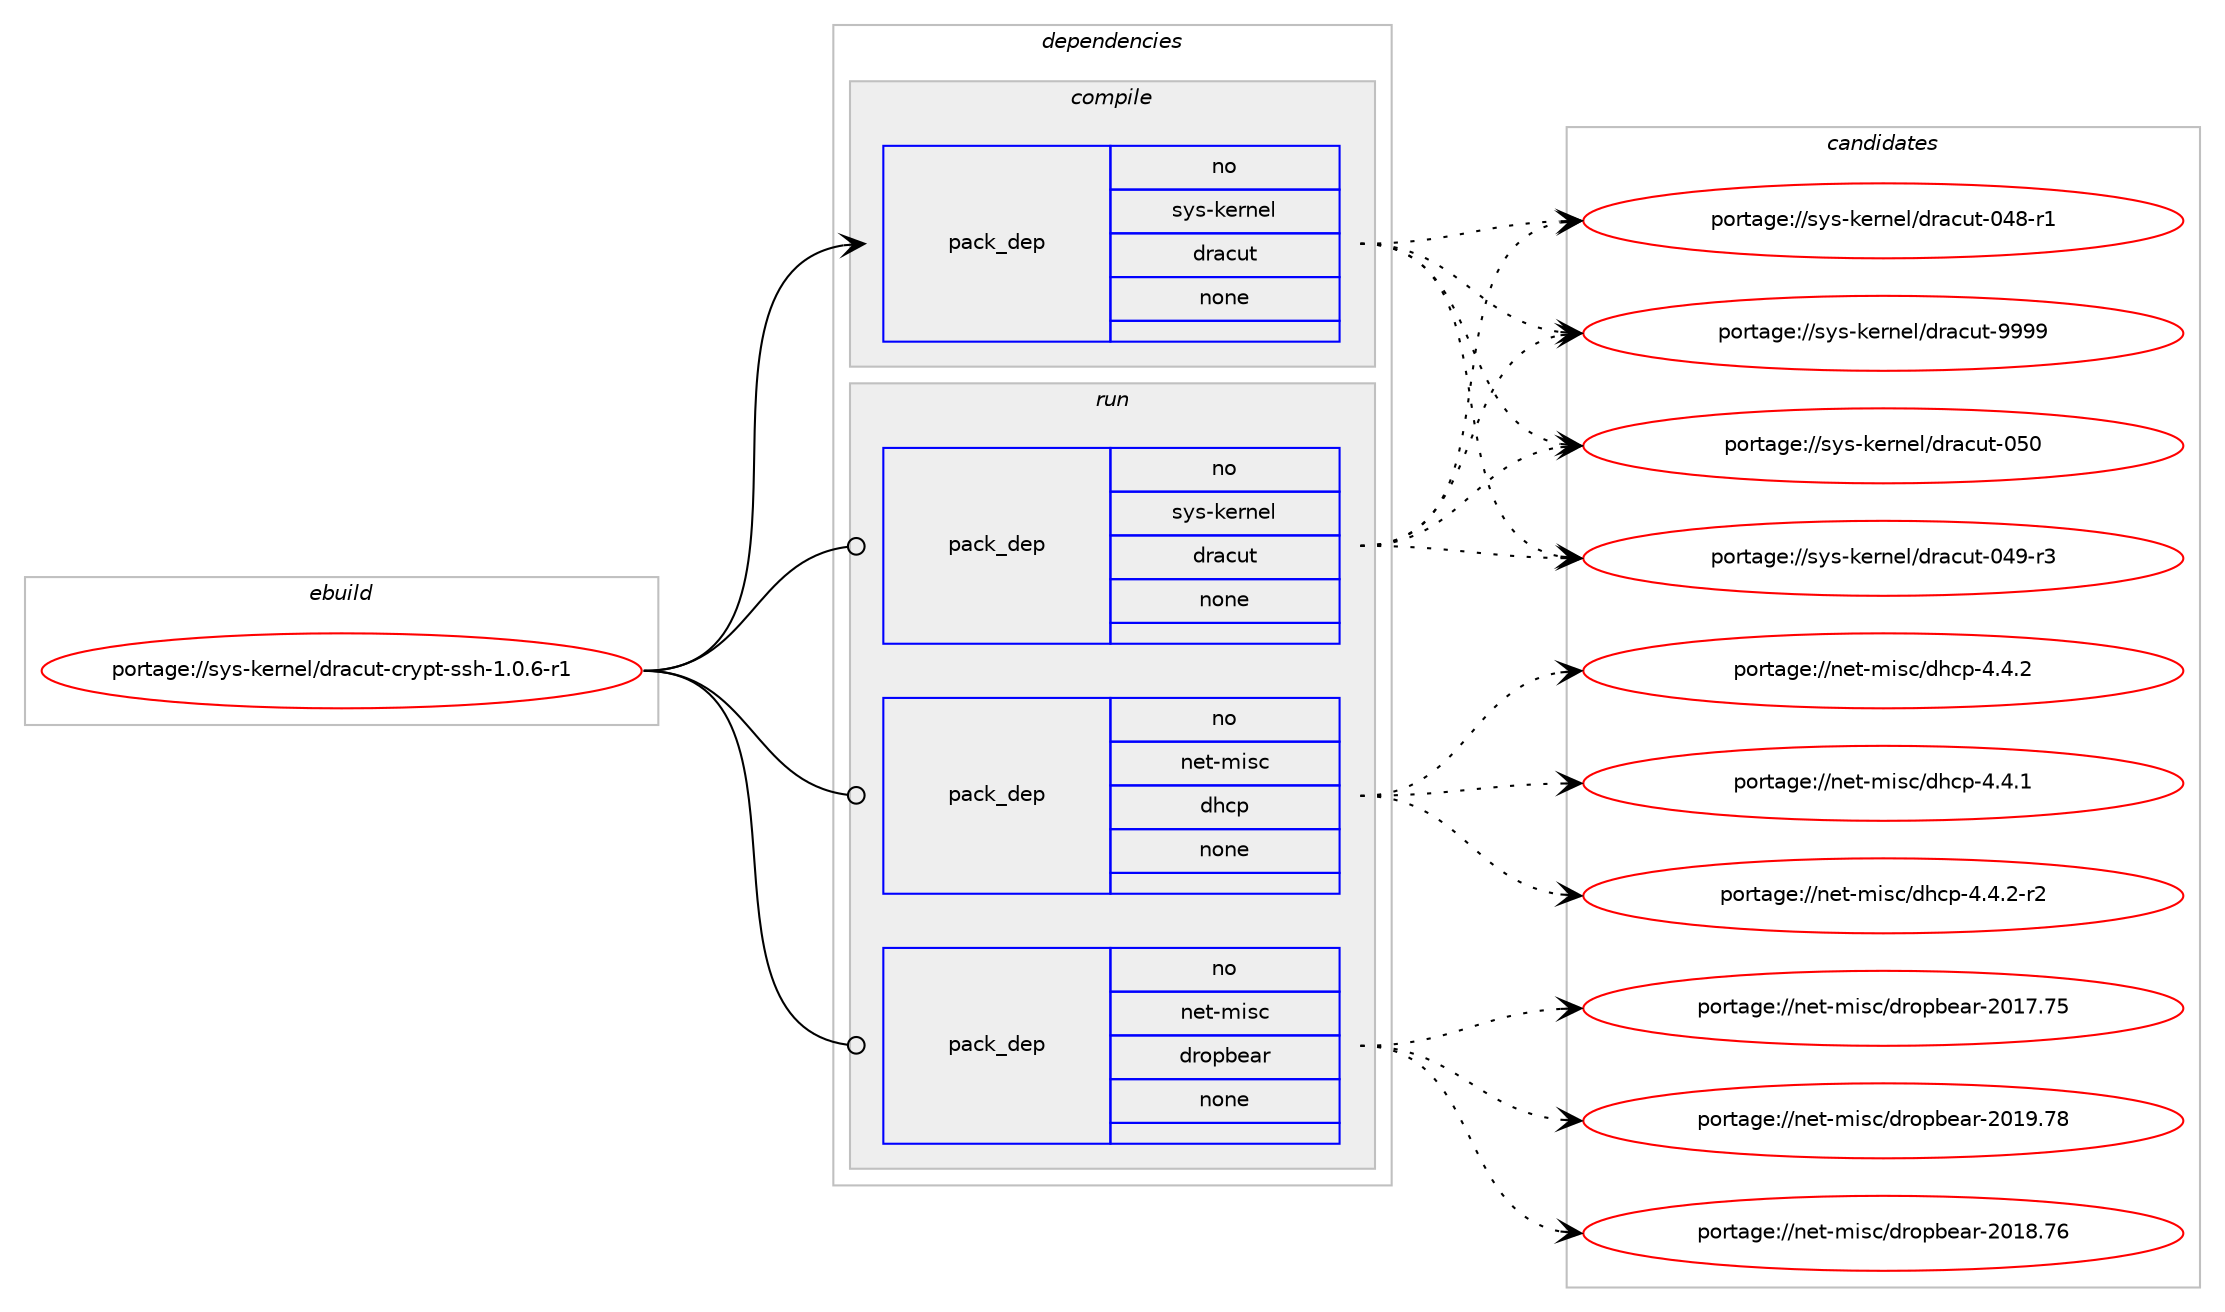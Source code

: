 digraph prolog {

# *************
# Graph options
# *************

newrank=true;
concentrate=true;
compound=true;
graph [rankdir=LR,fontname=Helvetica,fontsize=10,ranksep=1.5];#, ranksep=2.5, nodesep=0.2];
edge  [arrowhead=vee];
node  [fontname=Helvetica,fontsize=10];

# **********
# The ebuild
# **********

subgraph cluster_leftcol {
color=gray;
rank=same;
label=<<i>ebuild</i>>;
id [label="portage://sys-kernel/dracut-crypt-ssh-1.0.6-r1", color=red, width=4, href="../sys-kernel/dracut-crypt-ssh-1.0.6-r1.svg"];
}

# ****************
# The dependencies
# ****************

subgraph cluster_midcol {
color=gray;
label=<<i>dependencies</i>>;
subgraph cluster_compile {
fillcolor="#eeeeee";
style=filled;
label=<<i>compile</i>>;
subgraph pack18846 {
dependency23037 [label=<<TABLE BORDER="0" CELLBORDER="1" CELLSPACING="0" CELLPADDING="4" WIDTH="220"><TR><TD ROWSPAN="6" CELLPADDING="30">pack_dep</TD></TR><TR><TD WIDTH="110">no</TD></TR><TR><TD>sys-kernel</TD></TR><TR><TD>dracut</TD></TR><TR><TD>none</TD></TR><TR><TD></TD></TR></TABLE>>, shape=none, color=blue];
}
id:e -> dependency23037:w [weight=20,style="solid",arrowhead="vee"];
}
subgraph cluster_compileandrun {
fillcolor="#eeeeee";
style=filled;
label=<<i>compile and run</i>>;
}
subgraph cluster_run {
fillcolor="#eeeeee";
style=filled;
label=<<i>run</i>>;
subgraph pack18847 {
dependency23038 [label=<<TABLE BORDER="0" CELLBORDER="1" CELLSPACING="0" CELLPADDING="4" WIDTH="220"><TR><TD ROWSPAN="6" CELLPADDING="30">pack_dep</TD></TR><TR><TD WIDTH="110">no</TD></TR><TR><TD>net-misc</TD></TR><TR><TD>dhcp</TD></TR><TR><TD>none</TD></TR><TR><TD></TD></TR></TABLE>>, shape=none, color=blue];
}
id:e -> dependency23038:w [weight=20,style="solid",arrowhead="odot"];
subgraph pack18848 {
dependency23039 [label=<<TABLE BORDER="0" CELLBORDER="1" CELLSPACING="0" CELLPADDING="4" WIDTH="220"><TR><TD ROWSPAN="6" CELLPADDING="30">pack_dep</TD></TR><TR><TD WIDTH="110">no</TD></TR><TR><TD>net-misc</TD></TR><TR><TD>dropbear</TD></TR><TR><TD>none</TD></TR><TR><TD></TD></TR></TABLE>>, shape=none, color=blue];
}
id:e -> dependency23039:w [weight=20,style="solid",arrowhead="odot"];
subgraph pack18849 {
dependency23040 [label=<<TABLE BORDER="0" CELLBORDER="1" CELLSPACING="0" CELLPADDING="4" WIDTH="220"><TR><TD ROWSPAN="6" CELLPADDING="30">pack_dep</TD></TR><TR><TD WIDTH="110">no</TD></TR><TR><TD>sys-kernel</TD></TR><TR><TD>dracut</TD></TR><TR><TD>none</TD></TR><TR><TD></TD></TR></TABLE>>, shape=none, color=blue];
}
id:e -> dependency23040:w [weight=20,style="solid",arrowhead="odot"];
}
}

# **************
# The candidates
# **************

subgraph cluster_choices {
rank=same;
color=gray;
label=<<i>candidates</i>>;

subgraph choice18846 {
color=black;
nodesep=1;
choice115121115451071011141101011084710011497991171164557575757 [label="portage://sys-kernel/dracut-9999", color=red, width=4,href="../sys-kernel/dracut-9999.svg"];
choice1151211154510710111411010110847100114979911711645485348 [label="portage://sys-kernel/dracut-050", color=red, width=4,href="../sys-kernel/dracut-050.svg"];
choice11512111545107101114110101108471001149799117116454852574511451 [label="portage://sys-kernel/dracut-049-r3", color=red, width=4,href="../sys-kernel/dracut-049-r3.svg"];
choice11512111545107101114110101108471001149799117116454852564511449 [label="portage://sys-kernel/dracut-048-r1", color=red, width=4,href="../sys-kernel/dracut-048-r1.svg"];
dependency23037:e -> choice115121115451071011141101011084710011497991171164557575757:w [style=dotted,weight="100"];
dependency23037:e -> choice1151211154510710111411010110847100114979911711645485348:w [style=dotted,weight="100"];
dependency23037:e -> choice11512111545107101114110101108471001149799117116454852574511451:w [style=dotted,weight="100"];
dependency23037:e -> choice11512111545107101114110101108471001149799117116454852564511449:w [style=dotted,weight="100"];
}
subgraph choice18847 {
color=black;
nodesep=1;
choice110101116451091051159947100104991124552465246504511450 [label="portage://net-misc/dhcp-4.4.2-r2", color=red, width=4,href="../net-misc/dhcp-4.4.2-r2.svg"];
choice11010111645109105115994710010499112455246524650 [label="portage://net-misc/dhcp-4.4.2", color=red, width=4,href="../net-misc/dhcp-4.4.2.svg"];
choice11010111645109105115994710010499112455246524649 [label="portage://net-misc/dhcp-4.4.1", color=red, width=4,href="../net-misc/dhcp-4.4.1.svg"];
dependency23038:e -> choice110101116451091051159947100104991124552465246504511450:w [style=dotted,weight="100"];
dependency23038:e -> choice11010111645109105115994710010499112455246524650:w [style=dotted,weight="100"];
dependency23038:e -> choice11010111645109105115994710010499112455246524649:w [style=dotted,weight="100"];
}
subgraph choice18848 {
color=black;
nodesep=1;
choice11010111645109105115994710011411111298101971144550484957465556 [label="portage://net-misc/dropbear-2019.78", color=red, width=4,href="../net-misc/dropbear-2019.78.svg"];
choice11010111645109105115994710011411111298101971144550484956465554 [label="portage://net-misc/dropbear-2018.76", color=red, width=4,href="../net-misc/dropbear-2018.76.svg"];
choice11010111645109105115994710011411111298101971144550484955465553 [label="portage://net-misc/dropbear-2017.75", color=red, width=4,href="../net-misc/dropbear-2017.75.svg"];
dependency23039:e -> choice11010111645109105115994710011411111298101971144550484957465556:w [style=dotted,weight="100"];
dependency23039:e -> choice11010111645109105115994710011411111298101971144550484956465554:w [style=dotted,weight="100"];
dependency23039:e -> choice11010111645109105115994710011411111298101971144550484955465553:w [style=dotted,weight="100"];
}
subgraph choice18849 {
color=black;
nodesep=1;
choice115121115451071011141101011084710011497991171164557575757 [label="portage://sys-kernel/dracut-9999", color=red, width=4,href="../sys-kernel/dracut-9999.svg"];
choice1151211154510710111411010110847100114979911711645485348 [label="portage://sys-kernel/dracut-050", color=red, width=4,href="../sys-kernel/dracut-050.svg"];
choice11512111545107101114110101108471001149799117116454852574511451 [label="portage://sys-kernel/dracut-049-r3", color=red, width=4,href="../sys-kernel/dracut-049-r3.svg"];
choice11512111545107101114110101108471001149799117116454852564511449 [label="portage://sys-kernel/dracut-048-r1", color=red, width=4,href="../sys-kernel/dracut-048-r1.svg"];
dependency23040:e -> choice115121115451071011141101011084710011497991171164557575757:w [style=dotted,weight="100"];
dependency23040:e -> choice1151211154510710111411010110847100114979911711645485348:w [style=dotted,weight="100"];
dependency23040:e -> choice11512111545107101114110101108471001149799117116454852574511451:w [style=dotted,weight="100"];
dependency23040:e -> choice11512111545107101114110101108471001149799117116454852564511449:w [style=dotted,weight="100"];
}
}

}

